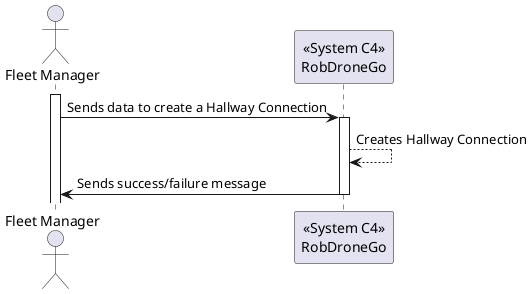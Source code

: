 @startuml

actor "Fleet Manager" as FM
participant "<<System C4>>\nRobDroneGo" as RDG

activate FM

FM -> RDG: Sends data to create a Hallway Connection
activate RDG

RDG --> RDG: Creates Hallway Connection

RDG -> FM: Sends success/failure message

deactivate RDG

@enduml
